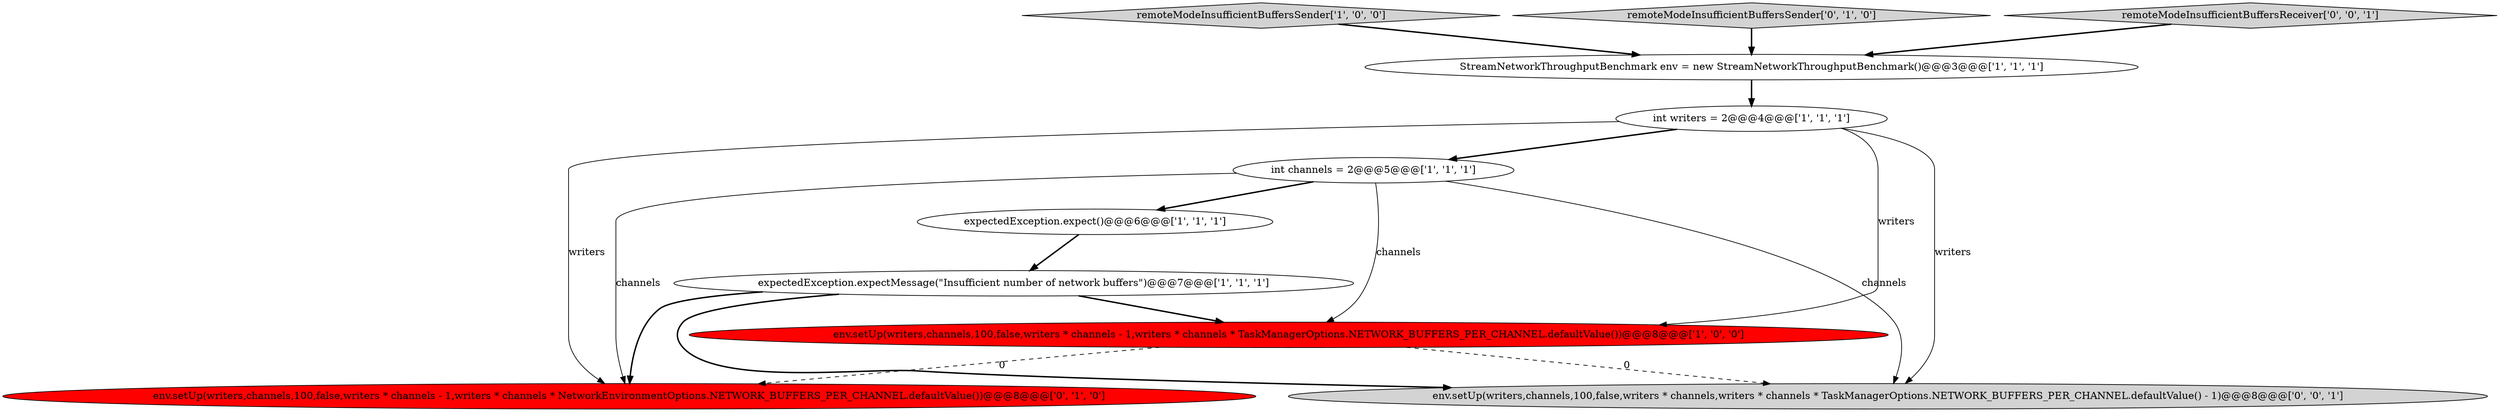 digraph {
4 [style = filled, label = "expectedException.expect()@@@6@@@['1', '1', '1']", fillcolor = white, shape = ellipse image = "AAA0AAABBB1BBB"];
7 [style = filled, label = "env.setUp(writers,channels,100,false,writers * channels - 1,writers * channels * NetworkEnvironmentOptions.NETWORK_BUFFERS_PER_CHANNEL.defaultValue())@@@8@@@['0', '1', '0']", fillcolor = red, shape = ellipse image = "AAA1AAABBB2BBB"];
0 [style = filled, label = "remoteModeInsufficientBuffersSender['1', '0', '0']", fillcolor = lightgray, shape = diamond image = "AAA0AAABBB1BBB"];
8 [style = filled, label = "remoteModeInsufficientBuffersSender['0', '1', '0']", fillcolor = lightgray, shape = diamond image = "AAA0AAABBB2BBB"];
2 [style = filled, label = "env.setUp(writers,channels,100,false,writers * channels - 1,writers * channels * TaskManagerOptions.NETWORK_BUFFERS_PER_CHANNEL.defaultValue())@@@8@@@['1', '0', '0']", fillcolor = red, shape = ellipse image = "AAA1AAABBB1BBB"];
10 [style = filled, label = "env.setUp(writers,channels,100,false,writers * channels,writers * channels * TaskManagerOptions.NETWORK_BUFFERS_PER_CHANNEL.defaultValue() - 1)@@@8@@@['0', '0', '1']", fillcolor = lightgray, shape = ellipse image = "AAA0AAABBB3BBB"];
5 [style = filled, label = "int writers = 2@@@4@@@['1', '1', '1']", fillcolor = white, shape = ellipse image = "AAA0AAABBB1BBB"];
6 [style = filled, label = "expectedException.expectMessage(\"Insufficient number of network buffers\")@@@7@@@['1', '1', '1']", fillcolor = white, shape = ellipse image = "AAA0AAABBB1BBB"];
1 [style = filled, label = "StreamNetworkThroughputBenchmark env = new StreamNetworkThroughputBenchmark()@@@3@@@['1', '1', '1']", fillcolor = white, shape = ellipse image = "AAA0AAABBB1BBB"];
3 [style = filled, label = "int channels = 2@@@5@@@['1', '1', '1']", fillcolor = white, shape = ellipse image = "AAA0AAABBB1BBB"];
9 [style = filled, label = "remoteModeInsufficientBuffersReceiver['0', '0', '1']", fillcolor = lightgray, shape = diamond image = "AAA0AAABBB3BBB"];
1->5 [style = bold, label=""];
5->3 [style = bold, label=""];
8->1 [style = bold, label=""];
5->10 [style = solid, label="writers"];
6->7 [style = bold, label=""];
9->1 [style = bold, label=""];
3->2 [style = solid, label="channels"];
2->7 [style = dashed, label="0"];
4->6 [style = bold, label=""];
3->4 [style = bold, label=""];
0->1 [style = bold, label=""];
3->7 [style = solid, label="channels"];
6->10 [style = bold, label=""];
3->10 [style = solid, label="channels"];
2->10 [style = dashed, label="0"];
5->7 [style = solid, label="writers"];
6->2 [style = bold, label=""];
5->2 [style = solid, label="writers"];
}
